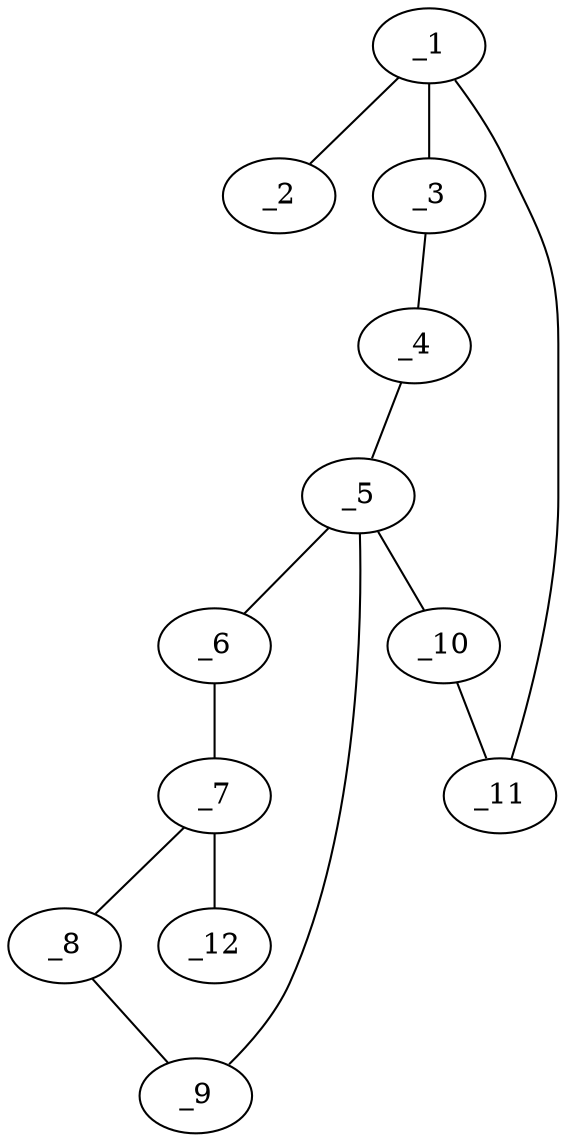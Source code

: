 graph molid645978 {
	_1	 [charge=0,
		chem=1,
		symbol="C  ",
		x=3,
		y="-0.1109"];
	_2	 [charge=0,
		chem=2,
		symbol="O  ",
		x=2,
		y="-0.1109"];
	_1 -- _2	 [valence=2];
	_3	 [charge=0,
		chem=1,
		symbol="C  ",
		x="3.5",
		y="0.7551"];
	_1 -- _3	 [valence=1];
	_11	 [charge=0,
		chem=1,
		symbol="C  ",
		x="3.5",
		y="-0.9769"];
	_1 -- _11	 [valence=1];
	_4	 [charge=0,
		chem=1,
		symbol="C  ",
		x="4.5",
		y="0.7551"];
	_3 -- _4	 [valence=2];
	_5	 [charge=0,
		chem=1,
		symbol="C  ",
		x=5,
		y="-0.1109"];
	_4 -- _5	 [valence=1];
	_6	 [charge=0,
		chem=2,
		symbol="O  ",
		x="5.5878",
		y="0.6981"];
	_5 -- _6	 [valence=1];
	_9	 [charge=0,
		chem=1,
		symbol="C  ",
		x="5.5878",
		y="-0.9199"];
	_5 -- _9	 [valence=1];
	_10	 [charge=0,
		chem=1,
		symbol="C  ",
		x="4.5",
		y="-0.9769"];
	_5 -- _10	 [valence=1];
	_7	 [charge=0,
		chem=1,
		symbol="C  ",
		x="6.5388",
		y="0.3891"];
	_6 -- _7	 [valence=1];
	_8	 [charge=0,
		chem=1,
		symbol="C  ",
		x="6.5388",
		y="-0.6109"];
	_7 -- _8	 [valence=1];
	_12	 [charge=0,
		chem=2,
		symbol="O  ",
		x="7.3479",
		y="0.9769"];
	_7 -- _12	 [valence=2];
	_8 -- _9	 [valence=1];
	_10 -- _11	 [valence=2];
}
